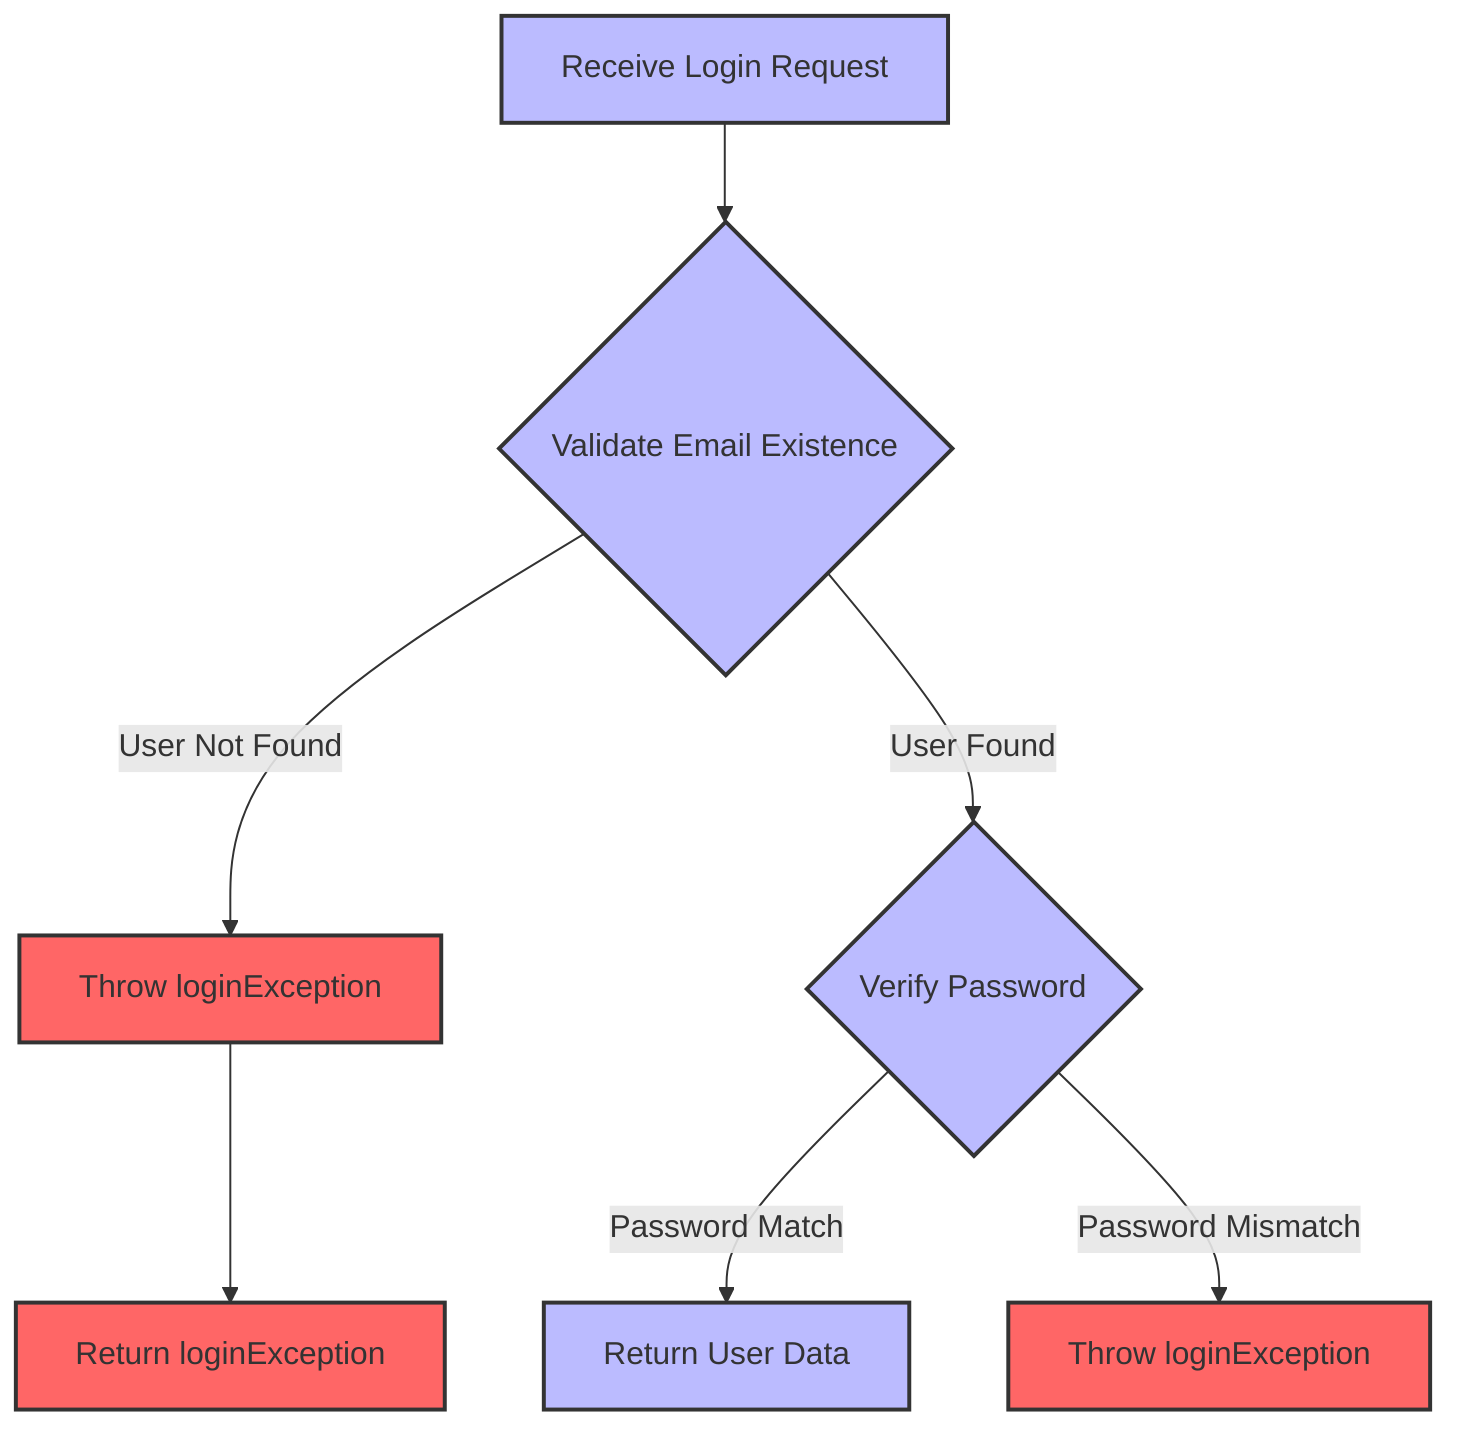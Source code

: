graph TD
    A[Receive Login Request] --> B{Validate Email Existence}
    B --> |User Not Found| C[Throw loginException]
    B --> |User Found| D{Verify Password}
    C --> E[Return loginException]
    D --> |Password Match| F[Return User Data]
    D --> |Password Mismatch| G[Throw loginException]

style A fill:#BBF,stroke:#333,stroke-width:2px
style B fill:#BBF,stroke:#333,stroke-width:2px
style C fill:#F66,stroke:#333,stroke-width:2px
style D fill:#BBF,stroke:#333,stroke-width:2px
style E fill:#F66,stroke:#333,stroke-width:2px
style F fill:#BBF,stroke:#333,stroke-width:2px
style G fill:#F66,stroke:#333,stroke-width:2px